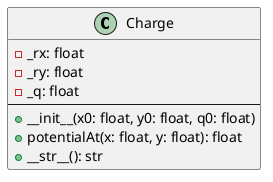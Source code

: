 @startuml
class Charge {
    - _rx: float
    - _ry: float
    - _q: float
    --
    + __init__(x0: float, y0: float, q0: float)
    + potentialAt(x: float, y: float): float
    + __str__(): str
  }
@enduml

